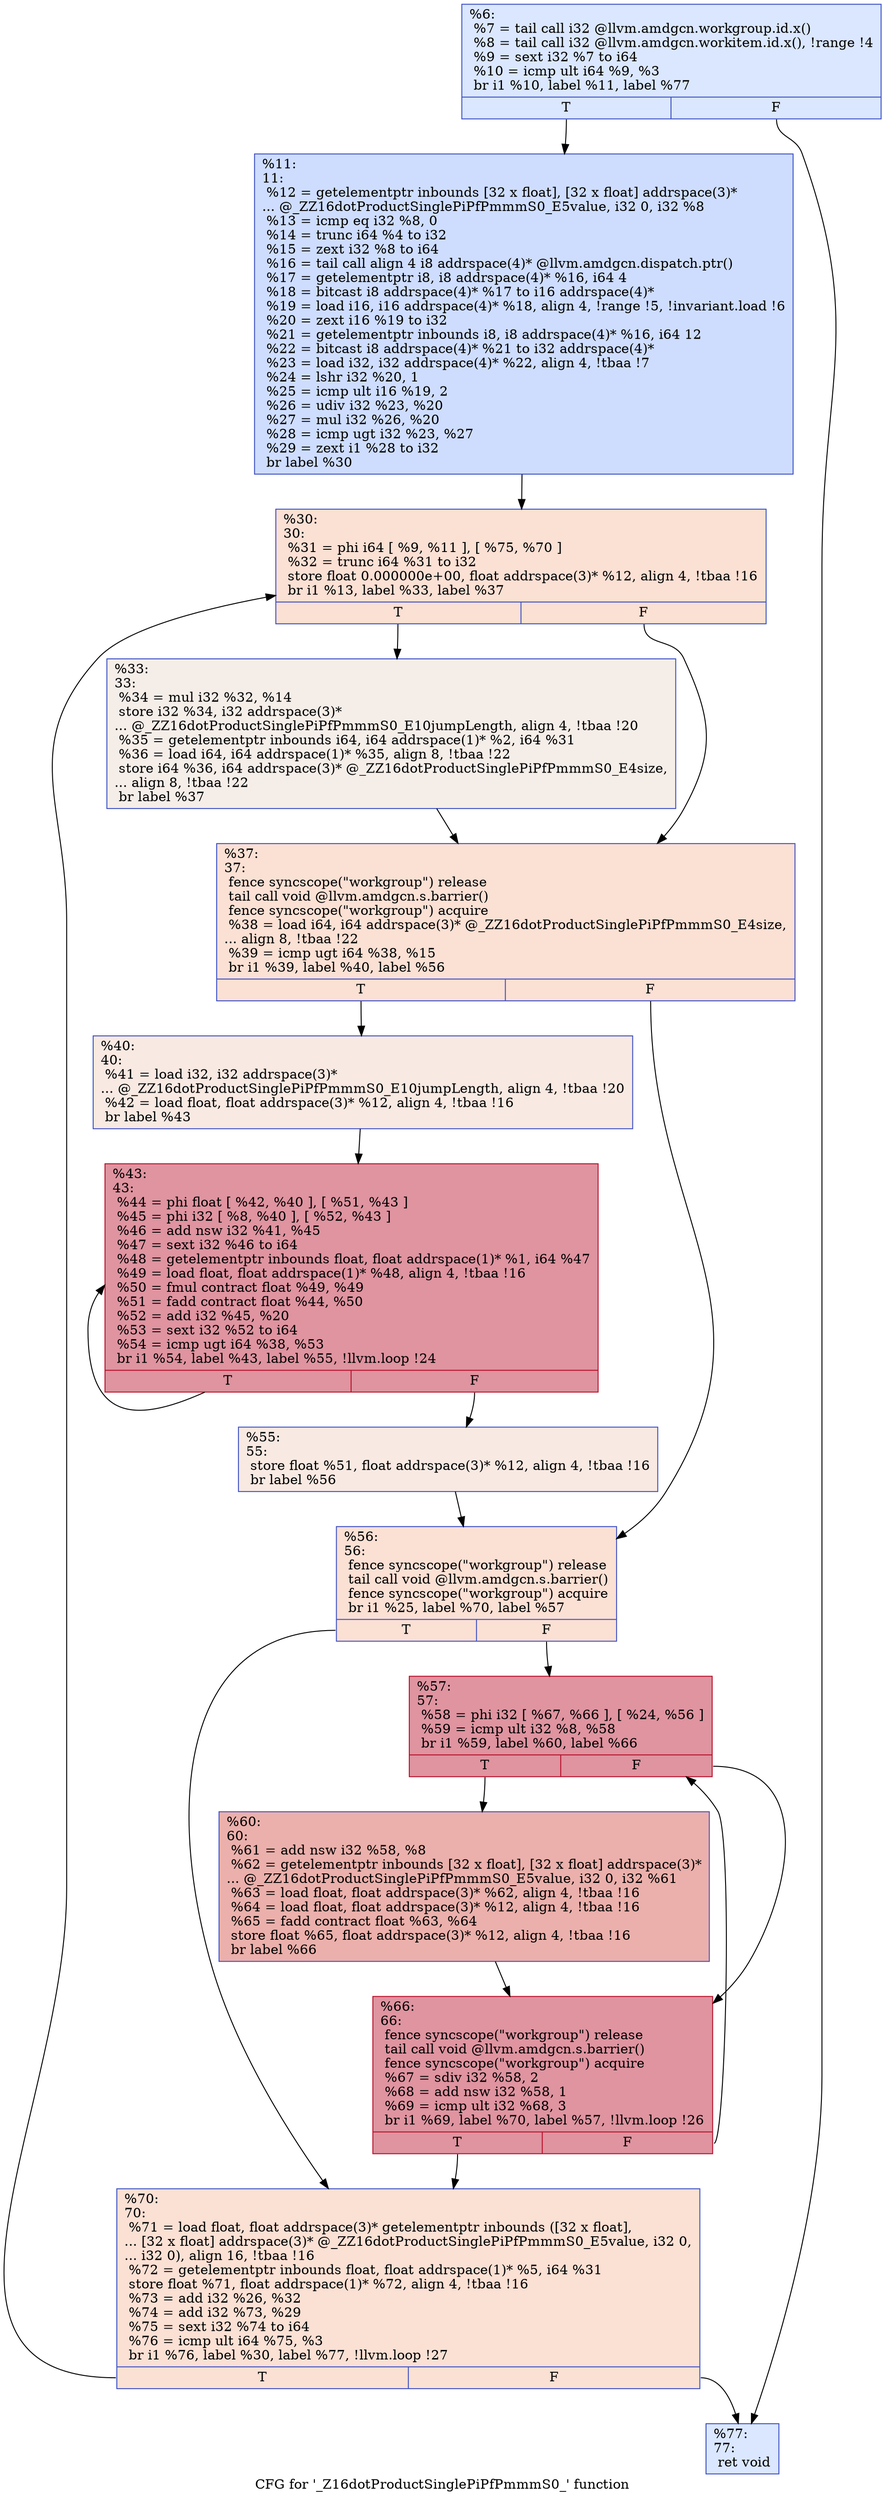digraph "CFG for '_Z16dotProductSinglePiPfPmmmS0_' function" {
	label="CFG for '_Z16dotProductSinglePiPfPmmmS0_' function";

	Node0x5e0e1c0 [shape=record,color="#3d50c3ff", style=filled, fillcolor="#abc8fd70",label="{%6:\l  %7 = tail call i32 @llvm.amdgcn.workgroup.id.x()\l  %8 = tail call i32 @llvm.amdgcn.workitem.id.x(), !range !4\l  %9 = sext i32 %7 to i64\l  %10 = icmp ult i64 %9, %3\l  br i1 %10, label %11, label %77\l|{<s0>T|<s1>F}}"];
	Node0x5e0e1c0:s0 -> Node0x5e0d900;
	Node0x5e0e1c0:s1 -> Node0x5e0f2c0;
	Node0x5e0d900 [shape=record,color="#3d50c3ff", style=filled, fillcolor="#8fb1fe70",label="{%11:\l11:                                               \l  %12 = getelementptr inbounds [32 x float], [32 x float] addrspace(3)*\l... @_ZZ16dotProductSinglePiPfPmmmS0_E5value, i32 0, i32 %8\l  %13 = icmp eq i32 %8, 0\l  %14 = trunc i64 %4 to i32\l  %15 = zext i32 %8 to i64\l  %16 = tail call align 4 i8 addrspace(4)* @llvm.amdgcn.dispatch.ptr()\l  %17 = getelementptr i8, i8 addrspace(4)* %16, i64 4\l  %18 = bitcast i8 addrspace(4)* %17 to i16 addrspace(4)*\l  %19 = load i16, i16 addrspace(4)* %18, align 4, !range !5, !invariant.load !6\l  %20 = zext i16 %19 to i32\l  %21 = getelementptr inbounds i8, i8 addrspace(4)* %16, i64 12\l  %22 = bitcast i8 addrspace(4)* %21 to i32 addrspace(4)*\l  %23 = load i32, i32 addrspace(4)* %22, align 4, !tbaa !7\l  %24 = lshr i32 %20, 1\l  %25 = icmp ult i16 %19, 2\l  %26 = udiv i32 %23, %20\l  %27 = mul i32 %26, %20\l  %28 = icmp ugt i32 %23, %27\l  %29 = zext i1 %28 to i32\l  br label %30\l}"];
	Node0x5e0d900 -> Node0x5e10a80;
	Node0x5e10a80 [shape=record,color="#3d50c3ff", style=filled, fillcolor="#f7b99e70",label="{%30:\l30:                                               \l  %31 = phi i64 [ %9, %11 ], [ %75, %70 ]\l  %32 = trunc i64 %31 to i32\l  store float 0.000000e+00, float addrspace(3)* %12, align 4, !tbaa !16\l  br i1 %13, label %33, label %37\l|{<s0>T|<s1>F}}"];
	Node0x5e10a80:s0 -> Node0x5e11ac0;
	Node0x5e10a80:s1 -> Node0x5e11b10;
	Node0x5e11ac0 [shape=record,color="#3d50c3ff", style=filled, fillcolor="#e8d6cc70",label="{%33:\l33:                                               \l  %34 = mul i32 %32, %14\l  store i32 %34, i32 addrspace(3)*\l... @_ZZ16dotProductSinglePiPfPmmmS0_E10jumpLength, align 4, !tbaa !20\l  %35 = getelementptr inbounds i64, i64 addrspace(1)* %2, i64 %31\l  %36 = load i64, i64 addrspace(1)* %35, align 8, !tbaa !22\l  store i64 %36, i64 addrspace(3)* @_ZZ16dotProductSinglePiPfPmmmS0_E4size,\l... align 8, !tbaa !22\l  br label %37\l}"];
	Node0x5e11ac0 -> Node0x5e11b10;
	Node0x5e11b10 [shape=record,color="#3d50c3ff", style=filled, fillcolor="#f7b99e70",label="{%37:\l37:                                               \l  fence syncscope(\"workgroup\") release\l  tail call void @llvm.amdgcn.s.barrier()\l  fence syncscope(\"workgroup\") acquire\l  %38 = load i64, i64 addrspace(3)* @_ZZ16dotProductSinglePiPfPmmmS0_E4size,\l... align 8, !tbaa !22\l  %39 = icmp ugt i64 %38, %15\l  br i1 %39, label %40, label %56\l|{<s0>T|<s1>F}}"];
	Node0x5e11b10:s0 -> Node0x5e12b20;
	Node0x5e11b10:s1 -> Node0x5e12cb0;
	Node0x5e12b20 [shape=record,color="#3d50c3ff", style=filled, fillcolor="#efcebd70",label="{%40:\l40:                                               \l  %41 = load i32, i32 addrspace(3)*\l... @_ZZ16dotProductSinglePiPfPmmmS0_E10jumpLength, align 4, !tbaa !20\l  %42 = load float, float addrspace(3)* %12, align 4, !tbaa !16\l  br label %43\l}"];
	Node0x5e12b20 -> Node0x5e12ad0;
	Node0x5e12ad0 [shape=record,color="#b70d28ff", style=filled, fillcolor="#b70d2870",label="{%43:\l43:                                               \l  %44 = phi float [ %42, %40 ], [ %51, %43 ]\l  %45 = phi i32 [ %8, %40 ], [ %52, %43 ]\l  %46 = add nsw i32 %41, %45\l  %47 = sext i32 %46 to i64\l  %48 = getelementptr inbounds float, float addrspace(1)* %1, i64 %47\l  %49 = load float, float addrspace(1)* %48, align 4, !tbaa !16\l  %50 = fmul contract float %49, %49\l  %51 = fadd contract float %44, %50\l  %52 = add i32 %45, %20\l  %53 = sext i32 %52 to i64\l  %54 = icmp ugt i64 %38, %53\l  br i1 %54, label %43, label %55, !llvm.loop !24\l|{<s0>T|<s1>F}}"];
	Node0x5e12ad0:s0 -> Node0x5e12ad0;
	Node0x5e12ad0:s1 -> Node0x5e14260;
	Node0x5e14260 [shape=record,color="#3d50c3ff", style=filled, fillcolor="#efcebd70",label="{%55:\l55:                                               \l  store float %51, float addrspace(3)* %12, align 4, !tbaa !16\l  br label %56\l}"];
	Node0x5e14260 -> Node0x5e12cb0;
	Node0x5e12cb0 [shape=record,color="#3d50c3ff", style=filled, fillcolor="#f7b99e70",label="{%56:\l56:                                               \l  fence syncscope(\"workgroup\") release\l  tail call void @llvm.amdgcn.s.barrier()\l  fence syncscope(\"workgroup\") acquire\l  br i1 %25, label %70, label %57\l|{<s0>T|<s1>F}}"];
	Node0x5e12cb0:s0 -> Node0x5e10bb0;
	Node0x5e12cb0:s1 -> Node0x5e146d0;
	Node0x5e146d0 [shape=record,color="#b70d28ff", style=filled, fillcolor="#b70d2870",label="{%57:\l57:                                               \l  %58 = phi i32 [ %67, %66 ], [ %24, %56 ]\l  %59 = icmp ult i32 %8, %58\l  br i1 %59, label %60, label %66\l|{<s0>T|<s1>F}}"];
	Node0x5e146d0:s0 -> Node0x5e14960;
	Node0x5e146d0:s1 -> Node0x5e147d0;
	Node0x5e14960 [shape=record,color="#3d50c3ff", style=filled, fillcolor="#d24b4070",label="{%60:\l60:                                               \l  %61 = add nsw i32 %58, %8\l  %62 = getelementptr inbounds [32 x float], [32 x float] addrspace(3)*\l... @_ZZ16dotProductSinglePiPfPmmmS0_E5value, i32 0, i32 %61\l  %63 = load float, float addrspace(3)* %62, align 4, !tbaa !16\l  %64 = load float, float addrspace(3)* %12, align 4, !tbaa !16\l  %65 = fadd contract float %63, %64\l  store float %65, float addrspace(3)* %12, align 4, !tbaa !16\l  br label %66\l}"];
	Node0x5e14960 -> Node0x5e147d0;
	Node0x5e147d0 [shape=record,color="#b70d28ff", style=filled, fillcolor="#b70d2870",label="{%66:\l66:                                               \l  fence syncscope(\"workgroup\") release\l  tail call void @llvm.amdgcn.s.barrier()\l  fence syncscope(\"workgroup\") acquire\l  %67 = sdiv i32 %58, 2\l  %68 = add nsw i32 %58, 1\l  %69 = icmp ult i32 %68, 3\l  br i1 %69, label %70, label %57, !llvm.loop !26\l|{<s0>T|<s1>F}}"];
	Node0x5e147d0:s0 -> Node0x5e10bb0;
	Node0x5e147d0:s1 -> Node0x5e146d0;
	Node0x5e10bb0 [shape=record,color="#3d50c3ff", style=filled, fillcolor="#f7b99e70",label="{%70:\l70:                                               \l  %71 = load float, float addrspace(3)* getelementptr inbounds ([32 x float],\l... [32 x float] addrspace(3)* @_ZZ16dotProductSinglePiPfPmmmS0_E5value, i32 0,\l... i32 0), align 16, !tbaa !16\l  %72 = getelementptr inbounds float, float addrspace(1)* %5, i64 %31\l  store float %71, float addrspace(1)* %72, align 4, !tbaa !16\l  %73 = add i32 %26, %32\l  %74 = add i32 %73, %29\l  %75 = sext i32 %74 to i64\l  %76 = icmp ult i64 %75, %3\l  br i1 %76, label %30, label %77, !llvm.loop !27\l|{<s0>T|<s1>F}}"];
	Node0x5e10bb0:s0 -> Node0x5e10a80;
	Node0x5e10bb0:s1 -> Node0x5e0f2c0;
	Node0x5e0f2c0 [shape=record,color="#3d50c3ff", style=filled, fillcolor="#abc8fd70",label="{%77:\l77:                                               \l  ret void\l}"];
}
